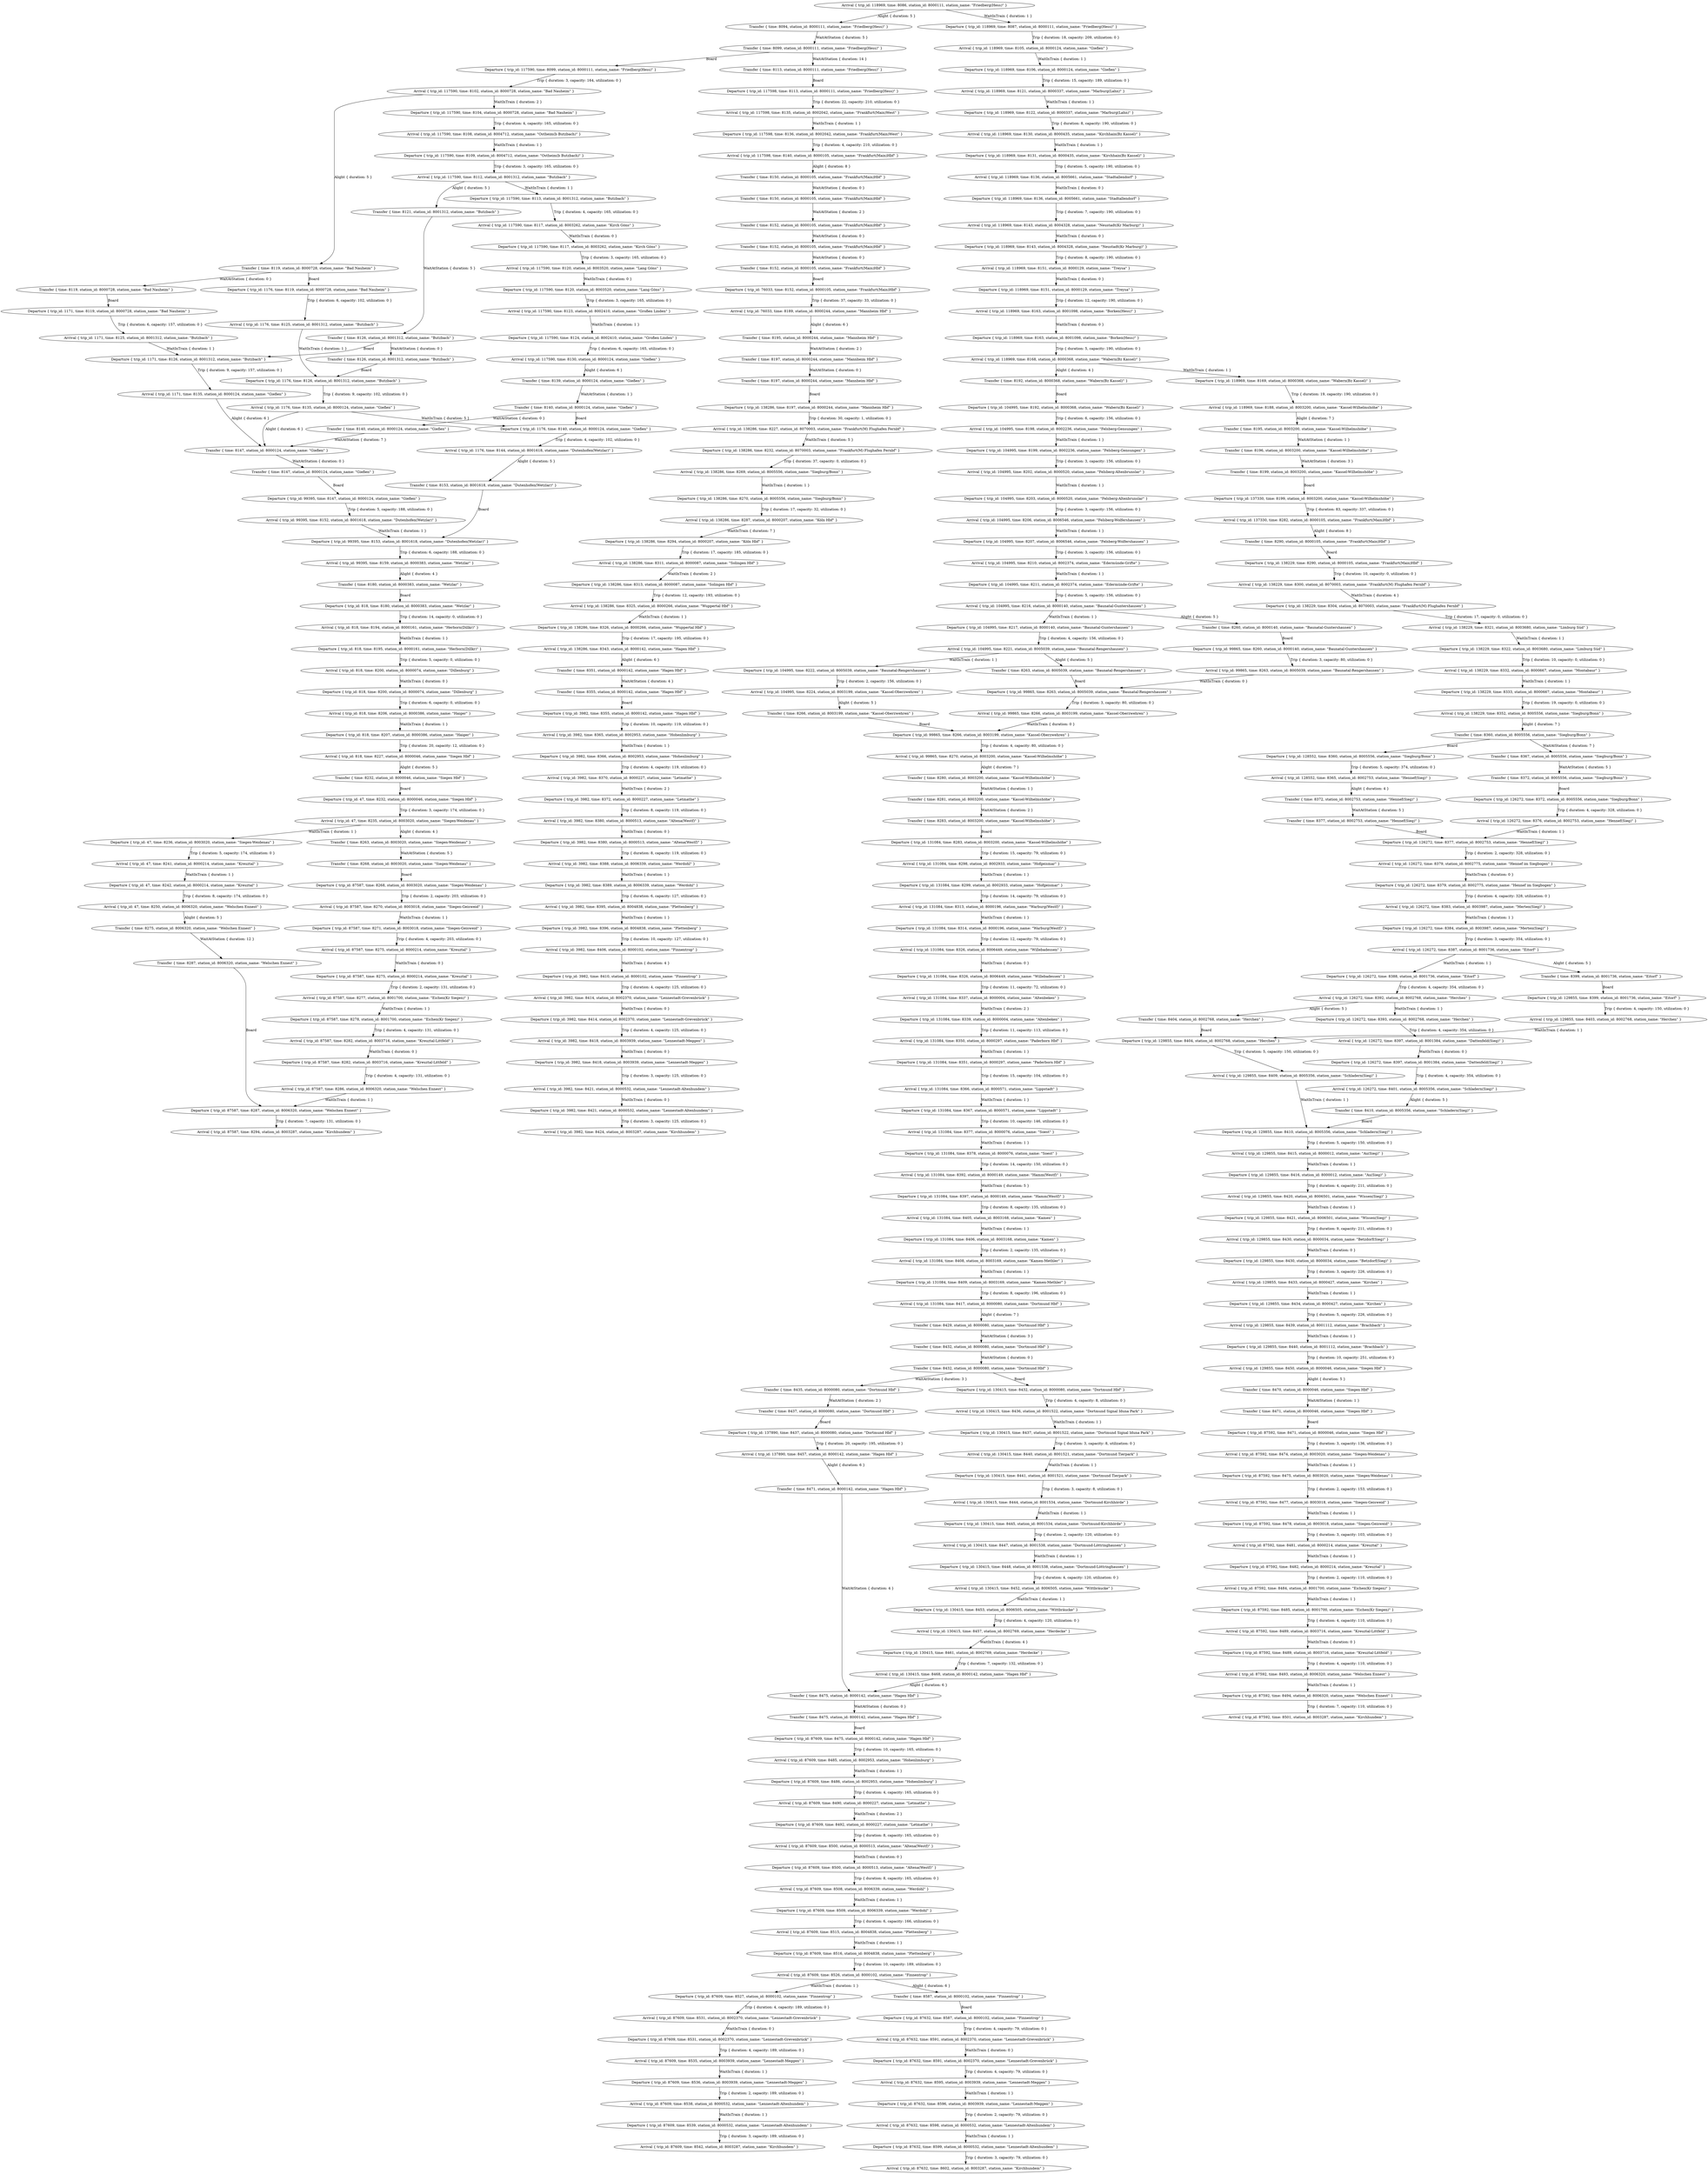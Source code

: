 digraph {
    0 [ label = "Departure { trip_id: 47, time: 8232, station_id: 8000046, station_name: \"Siegen Hbf\" }" ]
    1 [ label = "Transfer { time: 8232, station_id: 8000046, station_name: \"Siegen Hbf\" }" ]
    2 [ label = "Arrival { trip_id: 47, time: 8235, station_id: 8003020, station_name: \"Siegen-Weidenau\" }" ]
    3 [ label = "Departure { trip_id: 47, time: 8236, station_id: 8003020, station_name: \"Siegen-Weidenau\" }" ]
    4 [ label = "Arrival { trip_id: 47, time: 8241, station_id: 8000214, station_name: \"Kreuztal\" }" ]
    5 [ label = "Departure { trip_id: 47, time: 8242, station_id: 8000214, station_name: \"Kreuztal\" }" ]
    6 [ label = "Arrival { trip_id: 47, time: 8250, station_id: 8006320, station_name: \"Welschen Ennest\" }" ]
    7 [ label = "Departure { trip_id: 818, time: 8180, station_id: 8000383, station_name: \"Wetzlar\" }" ]
    8 [ label = "Transfer { time: 8180, station_id: 8000383, station_name: \"Wetzlar\" }" ]
    9 [ label = "Arrival { trip_id: 818, time: 8194, station_id: 8000161, station_name: \"Herborn(Dillkr)\" }" ]
    10 [ label = "Departure { trip_id: 818, time: 8195, station_id: 8000161, station_name: \"Herborn(Dillkr)\" }" ]
    11 [ label = "Arrival { trip_id: 818, time: 8200, station_id: 8000074, station_name: \"Dillenburg\" }" ]
    12 [ label = "Departure { trip_id: 818, time: 8200, station_id: 8000074, station_name: \"Dillenburg\" }" ]
    13 [ label = "Arrival { trip_id: 818, time: 8206, station_id: 8000386, station_name: \"Haiger\" }" ]
    14 [ label = "Departure { trip_id: 818, time: 8207, station_id: 8000386, station_name: \"Haiger\" }" ]
    15 [ label = "Arrival { trip_id: 818, time: 8227, station_id: 8000046, station_name: \"Siegen Hbf\" }" ]
    16 [ label = "Departure { trip_id: 1171, time: 8119, station_id: 8000728, station_name: \"Bad Nauheim\" }" ]
    17 [ label = "Transfer { time: 8119, station_id: 8000728, station_name: \"Bad Nauheim\" }" ]
    18 [ label = "Arrival { trip_id: 1171, time: 8125, station_id: 8001312, station_name: \"Butzbach\" }" ]
    19 [ label = "Departure { trip_id: 1171, time: 8126, station_id: 8001312, station_name: \"Butzbach\" }" ]
    20 [ label = "Transfer { time: 8126, station_id: 8001312, station_name: \"Butzbach\" }" ]
    21 [ label = "Arrival { trip_id: 1171, time: 8135, station_id: 8000124, station_name: \"Gießen\" }" ]
    22 [ label = "Transfer { time: 8139, station_id: 8000124, station_name: \"Gießen\" }" ]
    23 [ label = "Departure { trip_id: 1176, time: 8119, station_id: 8000728, station_name: \"Bad Nauheim\" }" ]
    24 [ label = "Transfer { time: 8119, station_id: 8000728, station_name: \"Bad Nauheim\" }" ]
    25 [ label = "Arrival { trip_id: 1176, time: 8125, station_id: 8001312, station_name: \"Butzbach\" }" ]
    26 [ label = "Departure { trip_id: 1176, time: 8126, station_id: 8001312, station_name: \"Butzbach\" }" ]
    27 [ label = "Transfer { time: 8126, station_id: 8001312, station_name: \"Butzbach\" }" ]
    28 [ label = "Arrival { trip_id: 1176, time: 8135, station_id: 8000124, station_name: \"Gießen\" }" ]
    29 [ label = "Departure { trip_id: 1176, time: 8140, station_id: 8000124, station_name: \"Gießen\" }" ]
    30 [ label = "Transfer { time: 8140, station_id: 8000124, station_name: \"Gießen\" }" ]
    31 [ label = "Arrival { trip_id: 1176, time: 8144, station_id: 8001618, station_name: \"Dutenhofen(Wetzlar)\" }" ]
    32 [ label = "Departure { trip_id: 3982, time: 8355, station_id: 8000142, station_name: \"Hagen Hbf\" }" ]
    33 [ label = "Transfer { time: 8355, station_id: 8000142, station_name: \"Hagen Hbf\" }" ]
    34 [ label = "Arrival { trip_id: 3982, time: 8365, station_id: 8002953, station_name: \"Hohenlimburg\" }" ]
    35 [ label = "Departure { trip_id: 3982, time: 8366, station_id: 8002953, station_name: \"Hohenlimburg\" }" ]
    36 [ label = "Arrival { trip_id: 3982, time: 8370, station_id: 8000227, station_name: \"Letmathe\" }" ]
    37 [ label = "Departure { trip_id: 3982, time: 8372, station_id: 8000227, station_name: \"Letmathe\" }" ]
    38 [ label = "Arrival { trip_id: 3982, time: 8380, station_id: 8000513, station_name: \"Altena(Westf)\" }" ]
    39 [ label = "Departure { trip_id: 3982, time: 8380, station_id: 8000513, station_name: \"Altena(Westf)\" }" ]
    40 [ label = "Arrival { trip_id: 3982, time: 8388, station_id: 8006339, station_name: \"Werdohl\" }" ]
    41 [ label = "Departure { trip_id: 3982, time: 8389, station_id: 8006339, station_name: \"Werdohl\" }" ]
    42 [ label = "Arrival { trip_id: 3982, time: 8395, station_id: 8004838, station_name: \"Plettenberg\" }" ]
    43 [ label = "Departure { trip_id: 3982, time: 8396, station_id: 8004838, station_name: \"Plettenberg\" }" ]
    44 [ label = "Arrival { trip_id: 3982, time: 8406, station_id: 8000102, station_name: \"Finnentrop\" }" ]
    45 [ label = "Departure { trip_id: 3982, time: 8410, station_id: 8000102, station_name: \"Finnentrop\" }" ]
    46 [ label = "Arrival { trip_id: 3982, time: 8414, station_id: 8002370, station_name: \"Lennestadt-Grevenbrück\" }" ]
    47 [ label = "Departure { trip_id: 3982, time: 8414, station_id: 8002370, station_name: \"Lennestadt-Grevenbrück\" }" ]
    48 [ label = "Arrival { trip_id: 3982, time: 8418, station_id: 8003939, station_name: \"Lennestadt-Meggen\" }" ]
    49 [ label = "Departure { trip_id: 3982, time: 8418, station_id: 8003939, station_name: \"Lennestadt-Meggen\" }" ]
    50 [ label = "Arrival { trip_id: 3982, time: 8421, station_id: 8000532, station_name: \"Lennestadt-Altenhundem\" }" ]
    51 [ label = "Departure { trip_id: 3982, time: 8421, station_id: 8000532, station_name: \"Lennestadt-Altenhundem\" }" ]
    52 [ label = "Arrival { trip_id: 3982, time: 8424, station_id: 8003287, station_name: \"Kirchhundem\" }" ]
    53 [ label = "Transfer { time: 8263, station_id: 8003020, station_name: \"Siegen-Weidenau\" }" ]
    54 [ label = "Transfer { time: 8196, station_id: 8003200, station_name: \"Kassel-Wilhelmshöhe\" }" ]
    55 [ label = "Departure { trip_id: 76033, time: 8152, station_id: 8000105, station_name: \"Frankfurt(Main)Hbf\" }" ]
    56 [ label = "Transfer { time: 8152, station_id: 8000105, station_name: \"Frankfurt(Main)Hbf\" }" ]
    57 [ label = "Arrival { trip_id: 76033, time: 8189, station_id: 8000244, station_name: \"Mannheim Hbf\" }" ]
    58 [ label = "Transfer { time: 8429, station_id: 8000080, station_name: \"Dortmund Hbf\" }" ]
    59 [ label = "Transfer { time: 8435, station_id: 8000080, station_name: \"Dortmund Hbf\" }" ]
    60 [ label = "Departure { trip_id: 87587, time: 8268, station_id: 8003020, station_name: \"Siegen-Weidenau\" }" ]
    61 [ label = "Transfer { time: 8268, station_id: 8003020, station_name: \"Siegen-Weidenau\" }" ]
    62 [ label = "Arrival { trip_id: 87587, time: 8270, station_id: 8003018, station_name: \"Siegen-Geisweid\" }" ]
    63 [ label = "Departure { trip_id: 87587, time: 8271, station_id: 8003018, station_name: \"Siegen-Geisweid\" }" ]
    64 [ label = "Arrival { trip_id: 87587, time: 8275, station_id: 8000214, station_name: \"Kreuztal\" }" ]
    65 [ label = "Departure { trip_id: 87587, time: 8275, station_id: 8000214, station_name: \"Kreuztal\" }" ]
    66 [ label = "Arrival { trip_id: 87587, time: 8277, station_id: 8001700, station_name: \"Eichen(Kr Siegen)\" }" ]
    67 [ label = "Departure { trip_id: 87587, time: 8278, station_id: 8001700, station_name: \"Eichen(Kr Siegen)\" }" ]
    68 [ label = "Arrival { trip_id: 87587, time: 8282, station_id: 8003716, station_name: \"Kreuztal-Littfeld\" }" ]
    69 [ label = "Departure { trip_id: 87587, time: 8282, station_id: 8003716, station_name: \"Kreuztal-Littfeld\" }" ]
    70 [ label = "Arrival { trip_id: 87587, time: 8286, station_id: 8006320, station_name: \"Welschen Ennest\" }" ]
    71 [ label = "Departure { trip_id: 87587, time: 8287, station_id: 8006320, station_name: \"Welschen Ennest\" }" ]
    72 [ label = "Transfer { time: 8287, station_id: 8006320, station_name: \"Welschen Ennest\" }" ]
    73 [ label = "Arrival { trip_id: 87587, time: 8294, station_id: 8003287, station_name: \"Kirchhundem\" }" ]
    74 [ label = "Departure { trip_id: 87592, time: 8471, station_id: 8000046, station_name: \"Siegen Hbf\" }" ]
    75 [ label = "Transfer { time: 8471, station_id: 8000046, station_name: \"Siegen Hbf\" }" ]
    76 [ label = "Arrival { trip_id: 87592, time: 8474, station_id: 8003020, station_name: \"Siegen-Weidenau\" }" ]
    77 [ label = "Departure { trip_id: 87592, time: 8475, station_id: 8003020, station_name: \"Siegen-Weidenau\" }" ]
    78 [ label = "Arrival { trip_id: 87592, time: 8477, station_id: 8003018, station_name: \"Siegen-Geisweid\" }" ]
    79 [ label = "Departure { trip_id: 87592, time: 8478, station_id: 8003018, station_name: \"Siegen-Geisweid\" }" ]
    80 [ label = "Arrival { trip_id: 87592, time: 8481, station_id: 8000214, station_name: \"Kreuztal\" }" ]
    81 [ label = "Departure { trip_id: 87592, time: 8482, station_id: 8000214, station_name: \"Kreuztal\" }" ]
    82 [ label = "Arrival { trip_id: 87592, time: 8484, station_id: 8001700, station_name: \"Eichen(Kr Siegen)\" }" ]
    83 [ label = "Departure { trip_id: 87592, time: 8485, station_id: 8001700, station_name: \"Eichen(Kr Siegen)\" }" ]
    84 [ label = "Arrival { trip_id: 87592, time: 8489, station_id: 8003716, station_name: \"Kreuztal-Littfeld\" }" ]
    85 [ label = "Departure { trip_id: 87592, time: 8489, station_id: 8003716, station_name: \"Kreuztal-Littfeld\" }" ]
    86 [ label = "Arrival { trip_id: 87592, time: 8493, station_id: 8006320, station_name: \"Welschen Ennest\" }" ]
    87 [ label = "Departure { trip_id: 87592, time: 8494, station_id: 8006320, station_name: \"Welschen Ennest\" }" ]
    88 [ label = "Arrival { trip_id: 87592, time: 8501, station_id: 8003287, station_name: \"Kirchhundem\" }" ]
    89 [ label = "Departure { trip_id: 87609, time: 8475, station_id: 8000142, station_name: \"Hagen Hbf\" }" ]
    90 [ label = "Transfer { time: 8475, station_id: 8000142, station_name: \"Hagen Hbf\" }" ]
    91 [ label = "Arrival { trip_id: 87609, time: 8485, station_id: 8002953, station_name: \"Hohenlimburg\" }" ]
    92 [ label = "Departure { trip_id: 87609, time: 8486, station_id: 8002953, station_name: \"Hohenlimburg\" }" ]
    93 [ label = "Arrival { trip_id: 87609, time: 8490, station_id: 8000227, station_name: \"Letmathe\" }" ]
    94 [ label = "Departure { trip_id: 87609, time: 8492, station_id: 8000227, station_name: \"Letmathe\" }" ]
    95 [ label = "Arrival { trip_id: 87609, time: 8500, station_id: 8000513, station_name: \"Altena(Westf)\" }" ]
    96 [ label = "Departure { trip_id: 87609, time: 8500, station_id: 8000513, station_name: \"Altena(Westf)\" }" ]
    97 [ label = "Arrival { trip_id: 87609, time: 8508, station_id: 8006339, station_name: \"Werdohl\" }" ]
    98 [ label = "Departure { trip_id: 87609, time: 8509, station_id: 8006339, station_name: \"Werdohl\" }" ]
    99 [ label = "Arrival { trip_id: 87609, time: 8515, station_id: 8004838, station_name: \"Plettenberg\" }" ]
    100 [ label = "Departure { trip_id: 87609, time: 8516, station_id: 8004838, station_name: \"Plettenberg\" }" ]
    101 [ label = "Arrival { trip_id: 87609, time: 8526, station_id: 8000102, station_name: \"Finnentrop\" }" ]
    102 [ label = "Departure { trip_id: 87609, time: 8527, station_id: 8000102, station_name: \"Finnentrop\" }" ]
    103 [ label = "Arrival { trip_id: 87609, time: 8531, station_id: 8002370, station_name: \"Lennestadt-Grevenbrück\" }" ]
    104 [ label = "Departure { trip_id: 87609, time: 8531, station_id: 8002370, station_name: \"Lennestadt-Grevenbrück\" }" ]
    105 [ label = "Arrival { trip_id: 87609, time: 8535, station_id: 8003939, station_name: \"Lennestadt-Meggen\" }" ]
    106 [ label = "Departure { trip_id: 87609, time: 8536, station_id: 8003939, station_name: \"Lennestadt-Meggen\" }" ]
    107 [ label = "Arrival { trip_id: 87609, time: 8538, station_id: 8000532, station_name: \"Lennestadt-Altenhundem\" }" ]
    108 [ label = "Departure { trip_id: 87609, time: 8539, station_id: 8000532, station_name: \"Lennestadt-Altenhundem\" }" ]
    109 [ label = "Arrival { trip_id: 87609, time: 8542, station_id: 8003287, station_name: \"Kirchhundem\" }" ]
    110 [ label = "Transfer { time: 8275, station_id: 8006320, station_name: \"Welschen Ennest\" }" ]
    111 [ label = "Departure { trip_id: 87632, time: 8587, station_id: 8000102, station_name: \"Finnentrop\" }" ]
    112 [ label = "Transfer { time: 8587, station_id: 8000102, station_name: \"Finnentrop\" }" ]
    113 [ label = "Arrival { trip_id: 87632, time: 8591, station_id: 8002370, station_name: \"Lennestadt-Grevenbrück\" }" ]
    114 [ label = "Departure { trip_id: 87632, time: 8591, station_id: 8002370, station_name: \"Lennestadt-Grevenbrück\" }" ]
    115 [ label = "Arrival { trip_id: 87632, time: 8595, station_id: 8003939, station_name: \"Lennestadt-Meggen\" }" ]
    116 [ label = "Departure { trip_id: 87632, time: 8596, station_id: 8003939, station_name: \"Lennestadt-Meggen\" }" ]
    117 [ label = "Arrival { trip_id: 87632, time: 8598, station_id: 8000532, station_name: \"Lennestadt-Altenhundem\" }" ]
    118 [ label = "Departure { trip_id: 87632, time: 8599, station_id: 8000532, station_name: \"Lennestadt-Altenhundem\" }" ]
    119 [ label = "Arrival { trip_id: 87632, time: 8602, station_id: 8003287, station_name: \"Kirchhundem\" }" ]
    120 [ label = "Transfer { time: 8475, station_id: 8000142, station_name: \"Hagen Hbf\" }" ]
    121 [ label = "Departure { trip_id: 99395, time: 8147, station_id: 8000124, station_name: \"Gießen\" }" ]
    122 [ label = "Transfer { time: 8147, station_id: 8000124, station_name: \"Gießen\" }" ]
    123 [ label = "Arrival { trip_id: 99395, time: 8152, station_id: 8001618, station_name: \"Dutenhofen(Wetzlar)\" }" ]
    124 [ label = "Departure { trip_id: 99395, time: 8153, station_id: 8001618, station_name: \"Dutenhofen(Wetzlar)\" }" ]
    125 [ label = "Transfer { time: 8153, station_id: 8001618, station_name: \"Dutenhofen(Wetzlar)\" }" ]
    126 [ label = "Arrival { trip_id: 99395, time: 8159, station_id: 8000383, station_name: \"Wetzlar\" }" ]
    127 [ label = "Transfer { time: 8147, station_id: 8000124, station_name: \"Gießen\" }" ]
    128 [ label = "Transfer { time: 8152, station_id: 8000105, station_name: \"Frankfurt(Main)Hbf\" }" ]
    129 [ label = "Transfer { time: 8094, station_id: 8000111, station_name: \"Friedberg(Hess)\" }" ]
    130 [ label = "Departure { trip_id: 99865, time: 8260, station_id: 8000140, station_name: \"Baunatal-Guntershausen\" }" ]
    131 [ label = "Transfer { time: 8260, station_id: 8000140, station_name: \"Baunatal-Guntershausen\" }" ]
    132 [ label = "Arrival { trip_id: 99865, time: 8263, station_id: 8005039, station_name: \"Baunatal-Rengershausen\" }" ]
    133 [ label = "Departure { trip_id: 99865, time: 8263, station_id: 8005039, station_name: \"Baunatal-Rengershausen\" }" ]
    134 [ label = "Transfer { time: 8263, station_id: 8005039, station_name: \"Baunatal-Rengershausen\" }" ]
    135 [ label = "Arrival { trip_id: 99865, time: 8266, station_id: 8003199, station_name: \"Kassel-Oberzwehren\" }" ]
    136 [ label = "Departure { trip_id: 99865, time: 8266, station_id: 8003199, station_name: \"Kassel-Oberzwehren\" }" ]
    137 [ label = "Transfer { time: 8266, station_id: 8003199, station_name: \"Kassel-Oberzwehren\" }" ]
    138 [ label = "Arrival { trip_id: 99865, time: 8270, station_id: 8003200, station_name: \"Kassel-Wilhelmshöhe\" }" ]
    139 [ label = "Transfer { time: 8195, station_id: 8003200, station_name: \"Kassel-Wilhelmshöhe\" }" ]
    140 [ label = "Transfer { time: 8150, station_id: 8000105, station_name: \"Frankfurt(Main)Hbf\" }" ]
    141 [ label = "Departure { trip_id: 104995, time: 8192, station_id: 8000368, station_name: \"Wabern(Bz Kassel)\" }" ]
    142 [ label = "Transfer { time: 8192, station_id: 8000368, station_name: \"Wabern(Bz Kassel)\" }" ]
    143 [ label = "Arrival { trip_id: 104995, time: 8198, station_id: 8002236, station_name: \"Felsberg-Gensungen\" }" ]
    144 [ label = "Departure { trip_id: 104995, time: 8199, station_id: 8002236, station_name: \"Felsberg-Gensungen\" }" ]
    145 [ label = "Arrival { trip_id: 104995, time: 8202, station_id: 8000520, station_name: \"Felsberg-Altenbrunslar\" }" ]
    146 [ label = "Departure { trip_id: 104995, time: 8203, station_id: 8000520, station_name: \"Felsberg-Altenbrunslar\" }" ]
    147 [ label = "Arrival { trip_id: 104995, time: 8206, station_id: 8006546, station_name: \"Felsberg-Wolfershausen\" }" ]
    148 [ label = "Departure { trip_id: 104995, time: 8207, station_id: 8006546, station_name: \"Felsberg-Wolfershausen\" }" ]
    149 [ label = "Arrival { trip_id: 104995, time: 8210, station_id: 8002374, station_name: \"Edermünde-Grifte\" }" ]
    150 [ label = "Departure { trip_id: 104995, time: 8211, station_id: 8002374, station_name: \"Edermünde-Grifte\" }" ]
    151 [ label = "Arrival { trip_id: 104995, time: 8216, station_id: 8000140, station_name: \"Baunatal-Guntershausen\" }" ]
    152 [ label = "Departure { trip_id: 104995, time: 8217, station_id: 8000140, station_name: \"Baunatal-Guntershausen\" }" ]
    153 [ label = "Arrival { trip_id: 104995, time: 8221, station_id: 8005039, station_name: \"Baunatal-Rengershausen\" }" ]
    154 [ label = "Departure { trip_id: 104995, time: 8222, station_id: 8005039, station_name: \"Baunatal-Rengershausen\" }" ]
    155 [ label = "Arrival { trip_id: 104995, time: 8224, station_id: 8003199, station_name: \"Kassel-Oberzwehren\" }" ]
    156 [ label = "Transfer { time: 8195, station_id: 8000244, station_name: \"Mannheim Hbf\" }" ]
    157 [ label = "Transfer { time: 8150, station_id: 8000105, station_name: \"Frankfurt(Main)Hbf\" }" ]
    158 [ label = "Departure { trip_id: 117590, time: 8099, station_id: 8000111, station_name: \"Friedberg(Hess)\" }" ]
    159 [ label = "Transfer { time: 8099, station_id: 8000111, station_name: \"Friedberg(Hess)\" }" ]
    160 [ label = "Arrival { trip_id: 117590, time: 8102, station_id: 8000728, station_name: \"Bad Nauheim\" }" ]
    161 [ label = "Departure { trip_id: 117590, time: 8104, station_id: 8000728, station_name: \"Bad Nauheim\" }" ]
    162 [ label = "Arrival { trip_id: 117590, time: 8108, station_id: 8004712, station_name: \"Ostheim(b Butzbach)\" }" ]
    163 [ label = "Departure { trip_id: 117590, time: 8109, station_id: 8004712, station_name: \"Ostheim(b Butzbach)\" }" ]
    164 [ label = "Arrival { trip_id: 117590, time: 8112, station_id: 8001312, station_name: \"Butzbach\" }" ]
    165 [ label = "Departure { trip_id: 117590, time: 8113, station_id: 8001312, station_name: \"Butzbach\" }" ]
    166 [ label = "Arrival { trip_id: 117590, time: 8117, station_id: 8003262, station_name: \"Kirch Göns\" }" ]
    167 [ label = "Departure { trip_id: 117590, time: 8117, station_id: 8003262, station_name: \"Kirch Göns\" }" ]
    168 [ label = "Arrival { trip_id: 117590, time: 8120, station_id: 8003520, station_name: \"Lang Göns\" }" ]
    169 [ label = "Departure { trip_id: 117590, time: 8120, station_id: 8003520, station_name: \"Lang Göns\" }" ]
    170 [ label = "Arrival { trip_id: 117590, time: 8123, station_id: 8002410, station_name: \"Großen Linden\" }" ]
    171 [ label = "Departure { trip_id: 117590, time: 8124, station_id: 8002410, station_name: \"Großen Linden\" }" ]
    172 [ label = "Arrival { trip_id: 117590, time: 8130, station_id: 8000124, station_name: \"Gießen\" }" ]
    173 [ label = "Departure { trip_id: 117598, time: 8113, station_id: 8000111, station_name: \"Friedberg(Hess)\" }" ]
    174 [ label = "Transfer { time: 8113, station_id: 8000111, station_name: \"Friedberg(Hess)\" }" ]
    175 [ label = "Arrival { trip_id: 117598, time: 8135, station_id: 8002042, station_name: \"Frankfurt(Main)West\" }" ]
    176 [ label = "Departure { trip_id: 117598, time: 8136, station_id: 8002042, station_name: \"Frankfurt(Main)West\" }" ]
    177 [ label = "Arrival { trip_id: 117598, time: 8140, station_id: 8000105, station_name: \"Frankfurt(Main)Hbf\" }" ]
    178 [ label = "Arrival { trip_id: 118969, time: 8086, station_id: 8000111, station_name: \"Friedberg(Hess)\" }" ]
    179 [ label = "Departure { trip_id: 118969, time: 8087, station_id: 8000111, station_name: \"Friedberg(Hess)\" }" ]
    180 [ label = "Arrival { trip_id: 118969, time: 8105, station_id: 8000124, station_name: \"Gießen\" }" ]
    181 [ label = "Departure { trip_id: 118969, time: 8106, station_id: 8000124, station_name: \"Gießen\" }" ]
    182 [ label = "Arrival { trip_id: 118969, time: 8121, station_id: 8000337, station_name: \"Marburg(Lahn)\" }" ]
    183 [ label = "Departure { trip_id: 118969, time: 8122, station_id: 8000337, station_name: \"Marburg(Lahn)\" }" ]
    184 [ label = "Arrival { trip_id: 118969, time: 8130, station_id: 8000435, station_name: \"Kirchhain(Bz Kassel)\" }" ]
    185 [ label = "Departure { trip_id: 118969, time: 8131, station_id: 8000435, station_name: \"Kirchhain(Bz Kassel)\" }" ]
    186 [ label = "Arrival { trip_id: 118969, time: 8136, station_id: 8005661, station_name: \"Stadtallendorf\" }" ]
    187 [ label = "Departure { trip_id: 118969, time: 8136, station_id: 8005661, station_name: \"Stadtallendorf\" }" ]
    188 [ label = "Arrival { trip_id: 118969, time: 8143, station_id: 8004328, station_name: \"Neustadt(Kr Marburg)\" }" ]
    189 [ label = "Departure { trip_id: 118969, time: 8143, station_id: 8004328, station_name: \"Neustadt(Kr Marburg)\" }" ]
    190 [ label = "Arrival { trip_id: 118969, time: 8151, station_id: 8000129, station_name: \"Treysa\" }" ]
    191 [ label = "Departure { trip_id: 118969, time: 8151, station_id: 8000129, station_name: \"Treysa\" }" ]
    192 [ label = "Arrival { trip_id: 118969, time: 8163, station_id: 8001098, station_name: \"Borken(Hess)\" }" ]
    193 [ label = "Departure { trip_id: 118969, time: 8163, station_id: 8001098, station_name: \"Borken(Hess)\" }" ]
    194 [ label = "Arrival { trip_id: 118969, time: 8168, station_id: 8000368, station_name: \"Wabern(Bz Kassel)\" }" ]
    195 [ label = "Departure { trip_id: 118969, time: 8169, station_id: 8000368, station_name: \"Wabern(Bz Kassel)\" }" ]
    196 [ label = "Arrival { trip_id: 118969, time: 8188, station_id: 8003200, station_name: \"Kassel-Wilhelmshöhe\" }" ]
    197 [ label = "Transfer { time: 8121, station_id: 8001312, station_name: \"Butzbach\" }" ]
    198 [ label = "Transfer { time: 8367, station_id: 8005556, station_name: \"Siegburg/Bonn\" }" ]
    199 [ label = "Transfer { time: 8372, station_id: 8002753, station_name: \"Hennef(Sieg)\" }" ]
    200 [ label = "Departure { trip_id: 126272, time: 8372, station_id: 8005556, station_name: \"Siegburg/Bonn\" }" ]
    201 [ label = "Transfer { time: 8372, station_id: 8005556, station_name: \"Siegburg/Bonn\" }" ]
    202 [ label = "Arrival { trip_id: 126272, time: 8376, station_id: 8002753, station_name: \"Hennef(Sieg)\" }" ]
    203 [ label = "Departure { trip_id: 126272, time: 8377, station_id: 8002753, station_name: \"Hennef(Sieg)\" }" ]
    204 [ label = "Transfer { time: 8377, station_id: 8002753, station_name: \"Hennef(Sieg)\" }" ]
    205 [ label = "Arrival { trip_id: 126272, time: 8379, station_id: 8002775, station_name: \"Hennef im Siegbogen\" }" ]
    206 [ label = "Departure { trip_id: 126272, time: 8379, station_id: 8002775, station_name: \"Hennef im Siegbogen\" }" ]
    207 [ label = "Arrival { trip_id: 126272, time: 8383, station_id: 8003987, station_name: \"Merten(Sieg)\" }" ]
    208 [ label = "Departure { trip_id: 126272, time: 8384, station_id: 8003987, station_name: \"Merten(Sieg)\" }" ]
    209 [ label = "Arrival { trip_id: 126272, time: 8387, station_id: 8001736, station_name: \"Eitorf\" }" ]
    210 [ label = "Departure { trip_id: 126272, time: 8388, station_id: 8001736, station_name: \"Eitorf\" }" ]
    211 [ label = "Arrival { trip_id: 126272, time: 8392, station_id: 8002768, station_name: \"Herchen\" }" ]
    212 [ label = "Departure { trip_id: 126272, time: 8393, station_id: 8002768, station_name: \"Herchen\" }" ]
    213 [ label = "Arrival { trip_id: 126272, time: 8397, station_id: 8001384, station_name: \"Dattenfeld(Sieg)\" }" ]
    214 [ label = "Departure { trip_id: 126272, time: 8397, station_id: 8001384, station_name: \"Dattenfeld(Sieg)\" }" ]
    215 [ label = "Arrival { trip_id: 126272, time: 8401, station_id: 8005356, station_name: \"Schladern(Sieg)\" }" ]
    216 [ label = "Departure { trip_id: 128552, time: 8360, station_id: 8005556, station_name: \"Siegburg/Bonn\" }" ]
    217 [ label = "Transfer { time: 8360, station_id: 8005556, station_name: \"Siegburg/Bonn\" }" ]
    218 [ label = "Arrival { trip_id: 128552, time: 8365, station_id: 8002753, station_name: \"Hennef(Sieg)\" }" ]
    219 [ label = "Transfer { time: 8432, station_id: 8000080, station_name: \"Dortmund Hbf\" }" ]
    220 [ label = "Transfer { time: 8470, station_id: 8000046, station_name: \"Siegen Hbf\" }" ]
    221 [ label = "Departure { trip_id: 129855, time: 8399, station_id: 8001736, station_name: \"Eitorf\" }" ]
    222 [ label = "Transfer { time: 8399, station_id: 8001736, station_name: \"Eitorf\" }" ]
    223 [ label = "Arrival { trip_id: 129855, time: 8403, station_id: 8002768, station_name: \"Herchen\" }" ]
    224 [ label = "Departure { trip_id: 129855, time: 8404, station_id: 8002768, station_name: \"Herchen\" }" ]
    225 [ label = "Transfer { time: 8404, station_id: 8002768, station_name: \"Herchen\" }" ]
    226 [ label = "Arrival { trip_id: 129855, time: 8409, station_id: 8005356, station_name: \"Schladern(Sieg)\" }" ]
    227 [ label = "Departure { trip_id: 129855, time: 8410, station_id: 8005356, station_name: \"Schladern(Sieg)\" }" ]
    228 [ label = "Transfer { time: 8410, station_id: 8005356, station_name: \"Schladern(Sieg)\" }" ]
    229 [ label = "Arrival { trip_id: 129855, time: 8415, station_id: 8000012, station_name: \"Au(Sieg)\" }" ]
    230 [ label = "Departure { trip_id: 129855, time: 8416, station_id: 8000012, station_name: \"Au(Sieg)\" }" ]
    231 [ label = "Arrival { trip_id: 129855, time: 8420, station_id: 8006501, station_name: \"Wissen(Sieg)\" }" ]
    232 [ label = "Departure { trip_id: 129855, time: 8421, station_id: 8006501, station_name: \"Wissen(Sieg)\" }" ]
    233 [ label = "Arrival { trip_id: 129855, time: 8430, station_id: 8000034, station_name: \"Betzdorf(Sieg)\" }" ]
    234 [ label = "Departure { trip_id: 129855, time: 8430, station_id: 8000034, station_name: \"Betzdorf(Sieg)\" }" ]
    235 [ label = "Arrival { trip_id: 129855, time: 8433, station_id: 8000427, station_name: \"Kirchen\" }" ]
    236 [ label = "Departure { trip_id: 129855, time: 8434, station_id: 8000427, station_name: \"Kirchen\" }" ]
    237 [ label = "Arrival { trip_id: 129855, time: 8439, station_id: 8001112, station_name: \"Brachbach\" }" ]
    238 [ label = "Departure { trip_id: 129855, time: 8440, station_id: 8001112, station_name: \"Brachbach\" }" ]
    239 [ label = "Arrival { trip_id: 129855, time: 8450, station_id: 8000046, station_name: \"Siegen Hbf\" }" ]
    240 [ label = "Departure { trip_id: 130415, time: 8432, station_id: 8000080, station_name: \"Dortmund Hbf\" }" ]
    241 [ label = "Transfer { time: 8432, station_id: 8000080, station_name: \"Dortmund Hbf\" }" ]
    242 [ label = "Arrival { trip_id: 130415, time: 8436, station_id: 8001522, station_name: \"Dortmund Signal Iduna Park\" }" ]
    243 [ label = "Departure { trip_id: 130415, time: 8437, station_id: 8001522, station_name: \"Dortmund Signal Iduna Park\" }" ]
    244 [ label = "Arrival { trip_id: 130415, time: 8440, station_id: 8001521, station_name: \"Dortmund Tierpark\" }" ]
    245 [ label = "Departure { trip_id: 130415, time: 8441, station_id: 8001521, station_name: \"Dortmund Tierpark\" }" ]
    246 [ label = "Arrival { trip_id: 130415, time: 8444, station_id: 8001534, station_name: \"Dortmund-Kirchhörde\" }" ]
    247 [ label = "Departure { trip_id: 130415, time: 8445, station_id: 8001534, station_name: \"Dortmund-Kirchhörde\" }" ]
    248 [ label = "Arrival { trip_id: 130415, time: 8447, station_id: 8001538, station_name: \"Dortmund-Löttringhausen\" }" ]
    249 [ label = "Departure { trip_id: 130415, time: 8448, station_id: 8001538, station_name: \"Dortmund-Löttringhausen\" }" ]
    250 [ label = "Arrival { trip_id: 130415, time: 8452, station_id: 8006505, station_name: \"Wittbräucke\" }" ]
    251 [ label = "Departure { trip_id: 130415, time: 8453, station_id: 8006505, station_name: \"Wittbräucke\" }" ]
    252 [ label = "Arrival { trip_id: 130415, time: 8457, station_id: 8002769, station_name: \"Herdecke\" }" ]
    253 [ label = "Departure { trip_id: 130415, time: 8461, station_id: 8002769, station_name: \"Herdecke\" }" ]
    254 [ label = "Arrival { trip_id: 130415, time: 8468, station_id: 8000142, station_name: \"Hagen Hbf\" }" ]
    255 [ label = "Transfer { time: 8471, station_id: 8000142, station_name: \"Hagen Hbf\" }" ]
    256 [ label = "Transfer { time: 8351, station_id: 8000142, station_name: \"Hagen Hbf\" }" ]
    257 [ label = "Departure { trip_id: 131084, time: 8283, station_id: 8003200, station_name: \"Kassel-Wilhelmshöhe\" }" ]
    258 [ label = "Transfer { time: 8283, station_id: 8003200, station_name: \"Kassel-Wilhelmshöhe\" }" ]
    259 [ label = "Arrival { trip_id: 131084, time: 8298, station_id: 8002933, station_name: \"Hofgeismar\" }" ]
    260 [ label = "Departure { trip_id: 131084, time: 8299, station_id: 8002933, station_name: \"Hofgeismar\" }" ]
    261 [ label = "Arrival { trip_id: 131084, time: 8313, station_id: 8000196, station_name: \"Warburg(Westf)\" }" ]
    262 [ label = "Departure { trip_id: 131084, time: 8314, station_id: 8000196, station_name: \"Warburg(Westf)\" }" ]
    263 [ label = "Arrival { trip_id: 131084, time: 8326, station_id: 8006449, station_name: \"Willebadessen\" }" ]
    264 [ label = "Departure { trip_id: 131084, time: 8326, station_id: 8006449, station_name: \"Willebadessen\" }" ]
    265 [ label = "Arrival { trip_id: 131084, time: 8337, station_id: 8000004, station_name: \"Altenbeken\" }" ]
    266 [ label = "Departure { trip_id: 131084, time: 8339, station_id: 8000004, station_name: \"Altenbeken\" }" ]
    267 [ label = "Arrival { trip_id: 131084, time: 8350, station_id: 8000297, station_name: \"Paderborn Hbf\" }" ]
    268 [ label = "Departure { trip_id: 131084, time: 8351, station_id: 8000297, station_name: \"Paderborn Hbf\" }" ]
    269 [ label = "Arrival { trip_id: 131084, time: 8366, station_id: 8000571, station_name: \"Lippstadt\" }" ]
    270 [ label = "Departure { trip_id: 131084, time: 8367, station_id: 8000571, station_name: \"Lippstadt\" }" ]
    271 [ label = "Arrival { trip_id: 131084, time: 8377, station_id: 8000076, station_name: \"Soest\" }" ]
    272 [ label = "Departure { trip_id: 131084, time: 8378, station_id: 8000076, station_name: \"Soest\" }" ]
    273 [ label = "Arrival { trip_id: 131084, time: 8392, station_id: 8000149, station_name: \"Hamm(Westf)\" }" ]
    274 [ label = "Departure { trip_id: 131084, time: 8397, station_id: 8000149, station_name: \"Hamm(Westf)\" }" ]
    275 [ label = "Arrival { trip_id: 131084, time: 8405, station_id: 8003168, station_name: \"Kamen\" }" ]
    276 [ label = "Departure { trip_id: 131084, time: 8406, station_id: 8003168, station_name: \"Kamen\" }" ]
    277 [ label = "Arrival { trip_id: 131084, time: 8408, station_id: 8003169, station_name: \"Kamen-Methler\" }" ]
    278 [ label = "Departure { trip_id: 131084, time: 8409, station_id: 8003169, station_name: \"Kamen-Methler\" }" ]
    279 [ label = "Arrival { trip_id: 131084, time: 8417, station_id: 8000080, station_name: \"Dortmund Hbf\" }" ]
    280 [ label = "Departure { trip_id: 137330, time: 8199, station_id: 8003200, station_name: \"Kassel-Wilhelmshöhe\" }" ]
    281 [ label = "Transfer { time: 8199, station_id: 8003200, station_name: \"Kassel-Wilhelmshöhe\" }" ]
    282 [ label = "Arrival { trip_id: 137330, time: 8282, station_id: 8000105, station_name: \"Frankfurt(Main)Hbf\" }" ]
    283 [ label = "Transfer { time: 8140, station_id: 8000124, station_name: \"Gießen\" }" ]
    284 [ label = "Transfer { time: 8152, station_id: 8000105, station_name: \"Frankfurt(Main)Hbf\" }" ]
    285 [ label = "Transfer { time: 8280, station_id: 8003200, station_name: \"Kassel-Wilhelmshöhe\" }" ]
    286 [ label = "Transfer { time: 8281, station_id: 8003200, station_name: \"Kassel-Wilhelmshöhe\" }" ]
    287 [ label = "Departure { trip_id: 137890, time: 8437, station_id: 8000080, station_name: \"Dortmund Hbf\" }" ]
    288 [ label = "Transfer { time: 8437, station_id: 8000080, station_name: \"Dortmund Hbf\" }" ]
    289 [ label = "Arrival { trip_id: 137890, time: 8457, station_id: 8000142, station_name: \"Hagen Hbf\" }" ]
    290 [ label = "Departure { trip_id: 138229, time: 8290, station_id: 8000105, station_name: \"Frankfurt(Main)Hbf\" }" ]
    291 [ label = "Transfer { time: 8290, station_id: 8000105, station_name: \"Frankfurt(Main)Hbf\" }" ]
    292 [ label = "Arrival { trip_id: 138229, time: 8300, station_id: 8070003, station_name: \"Frankfurt(M) Flughafen Fernbf\" }" ]
    293 [ label = "Departure { trip_id: 138229, time: 8304, station_id: 8070003, station_name: \"Frankfurt(M) Flughafen Fernbf\" }" ]
    294 [ label = "Arrival { trip_id: 138229, time: 8321, station_id: 8003680, station_name: \"Limburg Süd\" }" ]
    295 [ label = "Departure { trip_id: 138229, time: 8322, station_id: 8003680, station_name: \"Limburg Süd\" }" ]
    296 [ label = "Arrival { trip_id: 138229, time: 8332, station_id: 8000667, station_name: \"Montabaur\" }" ]
    297 [ label = "Departure { trip_id: 138229, time: 8333, station_id: 8000667, station_name: \"Montabaur\" }" ]
    298 [ label = "Arrival { trip_id: 138229, time: 8352, station_id: 8005556, station_name: \"Siegburg/Bonn\" }" ]
    299 [ label = "Departure { trip_id: 138286, time: 8197, station_id: 8000244, station_name: \"Mannheim Hbf\" }" ]
    300 [ label = "Transfer { time: 8197, station_id: 8000244, station_name: \"Mannheim Hbf\" }" ]
    301 [ label = "Arrival { trip_id: 138286, time: 8227, station_id: 8070003, station_name: \"Frankfurt(M) Flughafen Fernbf\" }" ]
    302 [ label = "Departure { trip_id: 138286, time: 8232, station_id: 8070003, station_name: \"Frankfurt(M) Flughafen Fernbf\" }" ]
    303 [ label = "Arrival { trip_id: 138286, time: 8269, station_id: 8005556, station_name: \"Siegburg/Bonn\" }" ]
    304 [ label = "Departure { trip_id: 138286, time: 8270, station_id: 8005556, station_name: \"Siegburg/Bonn\" }" ]
    305 [ label = "Arrival { trip_id: 138286, time: 8287, station_id: 8000207, station_name: \"Köln Hbf\" }" ]
    306 [ label = "Departure { trip_id: 138286, time: 8294, station_id: 8000207, station_name: \"Köln Hbf\" }" ]
    307 [ label = "Arrival { trip_id: 138286, time: 8311, station_id: 8000087, station_name: \"Solingen Hbf\" }" ]
    308 [ label = "Departure { trip_id: 138286, time: 8313, station_id: 8000087, station_name: \"Solingen Hbf\" }" ]
    309 [ label = "Arrival { trip_id: 138286, time: 8325, station_id: 8000266, station_name: \"Wuppertal Hbf\" }" ]
    310 [ label = "Departure { trip_id: 138286, time: 8326, station_id: 8000266, station_name: \"Wuppertal Hbf\" }" ]
    311 [ label = "Arrival { trip_id: 138286, time: 8343, station_id: 8000142, station_name: \"Hagen Hbf\" }" ]
    312 [ label = "Transfer { time: 8197, station_id: 8000244, station_name: \"Mannheim Hbf\" }" ]
    1 -> 0 [ label = "Board" ]
    0 -> 2 [ label = "Trip { duration: 3, capacity: 174, utilization: 0 }" ]
    3 -> 4 [ label = "Trip { duration: 5, capacity: 174, utilization: 0 }" ]
    5 -> 6 [ label = "Trip { duration: 8, capacity: 174, utilization: 0 }" ]
    8 -> 7 [ label = "Board" ]
    7 -> 9 [ label = "Trip { duration: 14, capacity: 0, utilization: 0 }" ]
    10 -> 11 [ label = "Trip { duration: 5, capacity: 0, utilization: 0 }" ]
    12 -> 13 [ label = "Trip { duration: 6, capacity: 0, utilization: 0 }" ]
    14 -> 15 [ label = "Trip { duration: 20, capacity: 12, utilization: 0 }" ]
    17 -> 16 [ label = "Board" ]
    16 -> 18 [ label = "Trip { duration: 6, capacity: 157, utilization: 0 }" ]
    20 -> 19 [ label = "Board" ]
    19 -> 21 [ label = "Trip { duration: 9, capacity: 157, utilization: 0 }" ]
    24 -> 23 [ label = "Board" ]
    23 -> 25 [ label = "Trip { duration: 6, capacity: 102, utilization: 0 }" ]
    27 -> 26 [ label = "Board" ]
    26 -> 28 [ label = "Trip { duration: 9, capacity: 102, utilization: 0 }" ]
    30 -> 29 [ label = "Board" ]
    29 -> 31 [ label = "Trip { duration: 4, capacity: 102, utilization: 0 }" ]
    33 -> 32 [ label = "Board" ]
    32 -> 34 [ label = "Trip { duration: 10, capacity: 119, utilization: 0 }" ]
    35 -> 36 [ label = "Trip { duration: 4, capacity: 119, utilization: 0 }" ]
    37 -> 38 [ label = "Trip { duration: 8, capacity: 119, utilization: 0 }" ]
    39 -> 40 [ label = "Trip { duration: 8, capacity: 119, utilization: 0 }" ]
    41 -> 42 [ label = "Trip { duration: 6, capacity: 127, utilization: 0 }" ]
    43 -> 44 [ label = "Trip { duration: 10, capacity: 127, utilization: 0 }" ]
    45 -> 46 [ label = "Trip { duration: 4, capacity: 125, utilization: 0 }" ]
    47 -> 48 [ label = "Trip { duration: 4, capacity: 125, utilization: 0 }" ]
    49 -> 50 [ label = "Trip { duration: 3, capacity: 125, utilization: 0 }" ]
    51 -> 52 [ label = "Trip { duration: 3, capacity: 125, utilization: 0 }" ]
    56 -> 55 [ label = "Board" ]
    55 -> 57 [ label = "Trip { duration: 37, capacity: 33, utilization: 0 }" ]
    61 -> 60 [ label = "Board" ]
    60 -> 62 [ label = "Trip { duration: 2, capacity: 203, utilization: 0 }" ]
    63 -> 64 [ label = "Trip { duration: 4, capacity: 203, utilization: 0 }" ]
    65 -> 66 [ label = "Trip { duration: 2, capacity: 131, utilization: 0 }" ]
    67 -> 68 [ label = "Trip { duration: 4, capacity: 131, utilization: 0 }" ]
    69 -> 70 [ label = "Trip { duration: 4, capacity: 131, utilization: 0 }" ]
    72 -> 71 [ label = "Board" ]
    71 -> 73 [ label = "Trip { duration: 7, capacity: 131, utilization: 0 }" ]
    75 -> 74 [ label = "Board" ]
    74 -> 76 [ label = "Trip { duration: 3, capacity: 136, utilization: 0 }" ]
    77 -> 78 [ label = "Trip { duration: 2, capacity: 153, utilization: 0 }" ]
    79 -> 80 [ label = "Trip { duration: 3, capacity: 103, utilization: 0 }" ]
    81 -> 82 [ label = "Trip { duration: 2, capacity: 110, utilization: 0 }" ]
    83 -> 84 [ label = "Trip { duration: 4, capacity: 110, utilization: 0 }" ]
    85 -> 86 [ label = "Trip { duration: 4, capacity: 110, utilization: 0 }" ]
    87 -> 88 [ label = "Trip { duration: 7, capacity: 110, utilization: 0 }" ]
    90 -> 89 [ label = "Board" ]
    89 -> 91 [ label = "Trip { duration: 10, capacity: 165, utilization: 0 }" ]
    92 -> 93 [ label = "Trip { duration: 4, capacity: 165, utilization: 0 }" ]
    94 -> 95 [ label = "Trip { duration: 8, capacity: 165, utilization: 0 }" ]
    96 -> 97 [ label = "Trip { duration: 8, capacity: 165, utilization: 0 }" ]
    98 -> 99 [ label = "Trip { duration: 6, capacity: 166, utilization: 0 }" ]
    100 -> 101 [ label = "Trip { duration: 10, capacity: 189, utilization: 0 }" ]
    102 -> 103 [ label = "Trip { duration: 4, capacity: 189, utilization: 0 }" ]
    104 -> 105 [ label = "Trip { duration: 4, capacity: 189, utilization: 0 }" ]
    106 -> 107 [ label = "Trip { duration: 2, capacity: 189, utilization: 0 }" ]
    108 -> 109 [ label = "Trip { duration: 3, capacity: 189, utilization: 0 }" ]
    112 -> 111 [ label = "Board" ]
    111 -> 113 [ label = "Trip { duration: 4, capacity: 79, utilization: 0 }" ]
    114 -> 115 [ label = "Trip { duration: 4, capacity: 79, utilization: 0 }" ]
    116 -> 117 [ label = "Trip { duration: 2, capacity: 79, utilization: 0 }" ]
    118 -> 119 [ label = "Trip { duration: 3, capacity: 79, utilization: 0 }" ]
    122 -> 121 [ label = "Board" ]
    121 -> 123 [ label = "Trip { duration: 5, capacity: 188, utilization: 0 }" ]
    125 -> 124 [ label = "Board" ]
    124 -> 126 [ label = "Trip { duration: 6, capacity: 188, utilization: 0 }" ]
    131 -> 130 [ label = "Board" ]
    130 -> 132 [ label = "Trip { duration: 3, capacity: 80, utilization: 0 }" ]
    134 -> 133 [ label = "Board" ]
    133 -> 135 [ label = "Trip { duration: 3, capacity: 80, utilization: 0 }" ]
    137 -> 136 [ label = "Board" ]
    136 -> 138 [ label = "Trip { duration: 4, capacity: 80, utilization: 0 }" ]
    142 -> 141 [ label = "Board" ]
    141 -> 143 [ label = "Trip { duration: 6, capacity: 156, utilization: 0 }" ]
    144 -> 145 [ label = "Trip { duration: 3, capacity: 156, utilization: 0 }" ]
    146 -> 147 [ label = "Trip { duration: 3, capacity: 156, utilization: 0 }" ]
    148 -> 149 [ label = "Trip { duration: 3, capacity: 156, utilization: 0 }" ]
    150 -> 151 [ label = "Trip { duration: 5, capacity: 156, utilization: 0 }" ]
    152 -> 153 [ label = "Trip { duration: 4, capacity: 156, utilization: 0 }" ]
    154 -> 155 [ label = "Trip { duration: 2, capacity: 156, utilization: 0 }" ]
    159 -> 158 [ label = "Board" ]
    158 -> 160 [ label = "Trip { duration: 3, capacity: 164, utilization: 0 }" ]
    161 -> 162 [ label = "Trip { duration: 4, capacity: 165, utilization: 0 }" ]
    163 -> 164 [ label = "Trip { duration: 3, capacity: 165, utilization: 0 }" ]
    165 -> 166 [ label = "Trip { duration: 4, capacity: 165, utilization: 0 }" ]
    167 -> 168 [ label = "Trip { duration: 3, capacity: 165, utilization: 0 }" ]
    169 -> 170 [ label = "Trip { duration: 3, capacity: 165, utilization: 0 }" ]
    171 -> 172 [ label = "Trip { duration: 6, capacity: 165, utilization: 0 }" ]
    174 -> 173 [ label = "Board" ]
    173 -> 175 [ label = "Trip { duration: 22, capacity: 210, utilization: 0 }" ]
    176 -> 177 [ label = "Trip { duration: 4, capacity: 210, utilization: 0 }" ]
    179 -> 180 [ label = "Trip { duration: 18, capacity: 209, utilization: 0 }" ]
    181 -> 182 [ label = "Trip { duration: 15, capacity: 189, utilization: 0 }" ]
    183 -> 184 [ label = "Trip { duration: 8, capacity: 190, utilization: 0 }" ]
    185 -> 186 [ label = "Trip { duration: 5, capacity: 190, utilization: 0 }" ]
    187 -> 188 [ label = "Trip { duration: 7, capacity: 190, utilization: 0 }" ]
    189 -> 190 [ label = "Trip { duration: 8, capacity: 190, utilization: 0 }" ]
    191 -> 192 [ label = "Trip { duration: 12, capacity: 190, utilization: 0 }" ]
    193 -> 194 [ label = "Trip { duration: 5, capacity: 190, utilization: 0 }" ]
    195 -> 196 [ label = "Trip { duration: 19, capacity: 190, utilization: 0 }" ]
    201 -> 200 [ label = "Board" ]
    200 -> 202 [ label = "Trip { duration: 4, capacity: 328, utilization: 0 }" ]
    204 -> 203 [ label = "Board" ]
    203 -> 205 [ label = "Trip { duration: 2, capacity: 328, utilization: 0 }" ]
    206 -> 207 [ label = "Trip { duration: 4, capacity: 328, utilization: 0 }" ]
    208 -> 209 [ label = "Trip { duration: 3, capacity: 354, utilization: 0 }" ]
    210 -> 211 [ label = "Trip { duration: 4, capacity: 354, utilization: 0 }" ]
    212 -> 213 [ label = "Trip { duration: 4, capacity: 354, utilization: 0 }" ]
    214 -> 215 [ label = "Trip { duration: 4, capacity: 354, utilization: 0 }" ]
    217 -> 216 [ label = "Board" ]
    216 -> 218 [ label = "Trip { duration: 5, capacity: 374, utilization: 0 }" ]
    222 -> 221 [ label = "Board" ]
    221 -> 223 [ label = "Trip { duration: 4, capacity: 150, utilization: 0 }" ]
    225 -> 224 [ label = "Board" ]
    224 -> 226 [ label = "Trip { duration: 5, capacity: 150, utilization: 0 }" ]
    228 -> 227 [ label = "Board" ]
    227 -> 229 [ label = "Trip { duration: 5, capacity: 150, utilization: 0 }" ]
    230 -> 231 [ label = "Trip { duration: 4, capacity: 211, utilization: 0 }" ]
    232 -> 233 [ label = "Trip { duration: 9, capacity: 211, utilization: 0 }" ]
    234 -> 235 [ label = "Trip { duration: 3, capacity: 226, utilization: 0 }" ]
    236 -> 237 [ label = "Trip { duration: 5, capacity: 226, utilization: 0 }" ]
    238 -> 239 [ label = "Trip { duration: 10, capacity: 251, utilization: 0 }" ]
    241 -> 240 [ label = "Board" ]
    240 -> 242 [ label = "Trip { duration: 4, capacity: 8, utilization: 0 }" ]
    243 -> 244 [ label = "Trip { duration: 3, capacity: 8, utilization: 0 }" ]
    245 -> 246 [ label = "Trip { duration: 3, capacity: 8, utilization: 0 }" ]
    247 -> 248 [ label = "Trip { duration: 2, capacity: 120, utilization: 0 }" ]
    249 -> 250 [ label = "Trip { duration: 4, capacity: 120, utilization: 0 }" ]
    251 -> 252 [ label = "Trip { duration: 4, capacity: 120, utilization: 0 }" ]
    253 -> 254 [ label = "Trip { duration: 7, capacity: 132, utilization: 0 }" ]
    258 -> 257 [ label = "Board" ]
    257 -> 259 [ label = "Trip { duration: 15, capacity: 79, utilization: 0 }" ]
    260 -> 261 [ label = "Trip { duration: 14, capacity: 79, utilization: 0 }" ]
    262 -> 263 [ label = "Trip { duration: 12, capacity: 79, utilization: 0 }" ]
    264 -> 265 [ label = "Trip { duration: 11, capacity: 72, utilization: 0 }" ]
    266 -> 267 [ label = "Trip { duration: 11, capacity: 113, utilization: 0 }" ]
    268 -> 269 [ label = "Trip { duration: 15, capacity: 104, utilization: 0 }" ]
    270 -> 271 [ label = "Trip { duration: 10, capacity: 146, utilization: 0 }" ]
    272 -> 273 [ label = "Trip { duration: 14, capacity: 150, utilization: 0 }" ]
    274 -> 275 [ label = "Trip { duration: 8, capacity: 135, utilization: 0 }" ]
    276 -> 277 [ label = "Trip { duration: 2, capacity: 135, utilization: 0 }" ]
    278 -> 279 [ label = "Trip { duration: 8, capacity: 196, utilization: 0 }" ]
    281 -> 280 [ label = "Board" ]
    280 -> 282 [ label = "Trip { duration: 83, capacity: 337, utilization: 0 }" ]
    288 -> 287 [ label = "Board" ]
    287 -> 289 [ label = "Trip { duration: 20, capacity: 195, utilization: 0 }" ]
    291 -> 290 [ label = "Board" ]
    290 -> 292 [ label = "Trip { duration: 10, capacity: 0, utilization: 0 }" ]
    293 -> 294 [ label = "Trip { duration: 17, capacity: 0, utilization: 0 }" ]
    295 -> 296 [ label = "Trip { duration: 10, capacity: 0, utilization: 0 }" ]
    297 -> 298 [ label = "Trip { duration: 19, capacity: 0, utilization: 0 }" ]
    300 -> 299 [ label = "Board" ]
    299 -> 301 [ label = "Trip { duration: 30, capacity: 1, utilization: 0 }" ]
    302 -> 303 [ label = "Trip { duration: 37, capacity: 0, utilization: 0 }" ]
    304 -> 305 [ label = "Trip { duration: 17, capacity: 32, utilization: 0 }" ]
    306 -> 307 [ label = "Trip { duration: 17, capacity: 185, utilization: 0 }" ]
    308 -> 309 [ label = "Trip { duration: 12, capacity: 193, utilization: 0 }" ]
    310 -> 311 [ label = "Trip { duration: 17, capacity: 195, utilization: 0 }" ]
    78 -> 79 [ label = "WaitInTrain { duration: 1 }" ]
    62 -> 63 [ label = "WaitInTrain { duration: 1 }" ]
    22 -> 30 [ label = "WaitAtStation { duration: 1 }" ]
    30 -> 283 [ label = "WaitAtStation { duration: 0 }" ]
    283 -> 127 [ label = "WaitAtStation { duration: 7 }" ]
    127 -> 122 [ label = "WaitAtStation { duration: 0 }" ]
    28 -> 127 [ label = "Alight { duration: 6 }" ]
    21 -> 127 [ label = "Alight { duration: 6 }" ]
    172 -> 22 [ label = "Alight { duration: 6 }" ]
    28 -> 29 [ label = "WaitInTrain { duration: 5 }" ]
    180 -> 181 [ label = "WaitInTrain { duration: 1 }" ]
    145 -> 146 [ label = "WaitInTrain { duration: 1 }" ]
    273 -> 274 [ label = "WaitInTrain { duration: 5 }" ]
    261 -> 262 [ label = "WaitInTrain { duration: 1 }" ]
    256 -> 33 [ label = "WaitAtStation { duration: 4 }" ]
    255 -> 120 [ label = "WaitAtStation { duration: 4 }" ]
    120 -> 90 [ label = "WaitAtStation { duration: 0 }" ]
    289 -> 255 [ label = "Alight { duration: 6 }" ]
    311 -> 256 [ label = "Alight { duration: 6 }" ]
    254 -> 120 [ label = "Alight { duration: 6 }" ]
    126 -> 8 [ label = "Alight { duration: 4 }" ]
    188 -> 189 [ label = "WaitInTrain { duration: 0 }" ]
    246 -> 247 [ label = "WaitInTrain { duration: 1 }" ]
    205 -> 206 [ label = "WaitInTrain { duration: 0 }" ]
    242 -> 243 [ label = "WaitInTrain { duration: 1 }" ]
    294 -> 295 [ label = "WaitInTrain { duration: 1 }" ]
    155 -> 137 [ label = "Alight { duration: 5 }" ]
    135 -> 136 [ label = "WaitInTrain { duration: 0 }" ]
    38 -> 39 [ label = "WaitInTrain { duration: 0 }" ]
    95 -> 96 [ label = "WaitInTrain { duration: 0 }" ]
    307 -> 308 [ label = "WaitInTrain { duration: 2 }" ]
    250 -> 251 [ label = "WaitInTrain { duration: 1 }" ]
    309 -> 310 [ label = "WaitInTrain { duration: 1 }" ]
    170 -> 171 [ label = "WaitInTrain { duration: 1 }" ]
    64 -> 65 [ label = "WaitInTrain { duration: 0 }" ]
    80 -> 81 [ label = "WaitInTrain { duration: 1 }" ]
    4 -> 5 [ label = "WaitInTrain { duration: 1 }" ]
    296 -> 297 [ label = "WaitInTrain { duration: 1 }" ]
    197 -> 20 [ label = "WaitAtStation { duration: 5 }" ]
    20 -> 27 [ label = "WaitAtStation { duration: 0 }" ]
    164 -> 197 [ label = "Alight { duration: 5 }" ]
    25 -> 26 [ label = "WaitInTrain { duration: 1 }" ]
    18 -> 19 [ label = "WaitInTrain { duration: 1 }" ]
    164 -> 165 [ label = "WaitInTrain { duration: 1 }" ]
    215 -> 228 [ label = "Alight { duration: 5 }" ]
    226 -> 227 [ label = "WaitInTrain { duration: 1 }" ]
    217 -> 198 [ label = "WaitAtStation { duration: 7 }" ]
    198 -> 201 [ label = "WaitAtStation { duration: 5 }" ]
    298 -> 217 [ label = "Alight { duration: 7 }" ]
    303 -> 304 [ label = "WaitInTrain { duration: 1 }" ]
    231 -> 232 [ label = "WaitInTrain { duration: 1 }" ]
    192 -> 193 [ label = "WaitInTrain { duration: 0 }" ]
    190 -> 191 [ label = "WaitInTrain { duration: 0 }" ]
    117 -> 118 [ label = "WaitInTrain { duration: 1 }" ]
    50 -> 51 [ label = "WaitInTrain { duration: 0 }" ]
    107 -> 108 [ label = "WaitInTrain { duration: 1 }" ]
    157 -> 140 [ label = "WaitAtStation { duration: 0 }" ]
    140 -> 284 [ label = "WaitAtStation { duration: 2 }" ]
    284 -> 128 [ label = "WaitAtStation { duration: 0 }" ]
    128 -> 56 [ label = "WaitAtStation { duration: 0 }" ]
    282 -> 291 [ label = "Alight { duration: 8 }" ]
    177 -> 157 [ label = "Alight { duration: 8 }" ]
    58 -> 219 [ label = "WaitAtStation { duration: 3 }" ]
    219 -> 241 [ label = "WaitAtStation { duration: 0 }" ]
    241 -> 59 [ label = "WaitAtStation { duration: 3 }" ]
    59 -> 288 [ label = "WaitAtStation { duration: 2 }" ]
    279 -> 58 [ label = "Alight { duration: 7 }" ]
    84 -> 85 [ label = "WaitInTrain { duration: 0 }" ]
    68 -> 69 [ label = "WaitInTrain { duration: 0 }" ]
    149 -> 150 [ label = "WaitInTrain { duration: 1 }" ]
    265 -> 266 [ label = "WaitInTrain { duration: 2 }" ]
    305 -> 306 [ label = "WaitInTrain { duration: 7 }" ]
    156 -> 312 [ label = "WaitAtStation { duration: 2 }" ]
    312 -> 300 [ label = "WaitAtStation { duration: 0 }" ]
    57 -> 156 [ label = "Alight { duration: 6 }" ]
    259 -> 260 [ label = "WaitInTrain { duration: 1 }" ]
    24 -> 17 [ label = "WaitAtStation { duration: 0 }" ]
    160 -> 24 [ label = "Alight { duration: 5 }" ]
    160 -> 161 [ label = "WaitInTrain { duration: 2 }" ]
    269 -> 270 [ label = "WaitInTrain { duration: 1 }" ]
    99 -> 100 [ label = "WaitInTrain { duration: 1 }" ]
    42 -> 43 [ label = "WaitInTrain { duration: 1 }" ]
    229 -> 230 [ label = "WaitInTrain { duration: 1 }" ]
    101 -> 112 [ label = "Alight { duration: 6 }" ]
    44 -> 45 [ label = "WaitInTrain { duration: 4 }" ]
    101 -> 102 [ label = "WaitInTrain { duration: 1 }" ]
    162 -> 163 [ label = "WaitInTrain { duration: 1 }" ]
    36 -> 37 [ label = "WaitInTrain { duration: 2 }" ]
    93 -> 94 [ label = "WaitInTrain { duration: 2 }" ]
    275 -> 276 [ label = "WaitInTrain { duration: 1 }" ]
    267 -> 268 [ label = "WaitInTrain { duration: 1 }" ]
    199 -> 204 [ label = "WaitAtStation { duration: 5 }" ]
    218 -> 199 [ label = "Alight { duration: 4 }" ]
    202 -> 203 [ label = "WaitInTrain { duration: 1 }" ]
    9 -> 10 [ label = "WaitInTrain { duration: 1 }" ]
    233 -> 234 [ label = "WaitInTrain { duration: 0 }" ]
    11 -> 12 [ label = "WaitInTrain { duration: 0 }" ]
    153 -> 134 [ label = "Alight { duration: 5 }" ]
    153 -> 154 [ label = "WaitInTrain { duration: 1 }" ]
    132 -> 133 [ label = "WaitInTrain { duration: 0 }" ]
    129 -> 159 [ label = "WaitAtStation { duration: 5 }" ]
    159 -> 174 [ label = "WaitAtStation { duration: 14 }" ]
    178 -> 129 [ label = "Alight { duration: 5 }" ]
    178 -> 179 [ label = "WaitInTrain { duration: 1 }" ]
    194 -> 142 [ label = "Alight { duration: 4 }" ]
    194 -> 195 [ label = "WaitInTrain { duration: 1 }" ]
    213 -> 214 [ label = "WaitInTrain { duration: 0 }" ]
    220 -> 75 [ label = "WaitAtStation { duration: 1 }" ]
    239 -> 220 [ label = "Alight { duration: 5 }" ]
    15 -> 1 [ label = "Alight { duration: 5 }" ]
    151 -> 131 [ label = "Alight { duration: 5 }" ]
    151 -> 152 [ label = "WaitInTrain { duration: 1 }" ]
    110 -> 72 [ label = "WaitAtStation { duration: 12 }" ]
    6 -> 110 [ label = "Alight { duration: 5 }" ]
    86 -> 87 [ label = "WaitInTrain { duration: 1 }" ]
    70 -> 71 [ label = "WaitInTrain { duration: 1 }" ]
    105 -> 106 [ label = "WaitInTrain { duration: 1 }" ]
    115 -> 116 [ label = "WaitInTrain { duration: 1 }" ]
    48 -> 49 [ label = "WaitInTrain { duration: 0 }" ]
    103 -> 104 [ label = "WaitInTrain { duration: 0 }" ]
    46 -> 47 [ label = "WaitInTrain { duration: 0 }" ]
    113 -> 114 [ label = "WaitInTrain { duration: 0 }" ]
    175 -> 176 [ label = "WaitInTrain { duration: 1 }" ]
    263 -> 264 [ label = "WaitInTrain { duration: 0 }" ]
    53 -> 61 [ label = "WaitAtStation { duration: 5 }" ]
    2 -> 53 [ label = "Alight { duration: 4 }" ]
    76 -> 77 [ label = "WaitInTrain { duration: 1 }" ]
    2 -> 3 [ label = "WaitInTrain { duration: 1 }" ]
    166 -> 167 [ label = "WaitInTrain { duration: 0 }" ]
    248 -> 249 [ label = "WaitInTrain { duration: 1 }" ]
    271 -> 272 [ label = "WaitInTrain { duration: 1 }" ]
    207 -> 208 [ label = "WaitInTrain { duration: 1 }" ]
    91 -> 92 [ label = "WaitInTrain { duration: 1 }" ]
    34 -> 35 [ label = "WaitInTrain { duration: 1 }" ]
    139 -> 54 [ label = "WaitAtStation { duration: 1 }" ]
    54 -> 281 [ label = "WaitAtStation { duration: 3 }" ]
    285 -> 286 [ label = "WaitAtStation { duration: 1 }" ]
    286 -> 258 [ label = "WaitAtStation { duration: 2 }" ]
    138 -> 285 [ label = "Alight { duration: 7 }" ]
    196 -> 139 [ label = "Alight { duration: 7 }" ]
    168 -> 169 [ label = "WaitInTrain { duration: 0 }" ]
    186 -> 187 [ label = "WaitInTrain { duration: 0 }" ]
    143 -> 144 [ label = "WaitInTrain { duration: 1 }" ]
    237 -> 238 [ label = "WaitInTrain { duration: 1 }" ]
    252 -> 253 [ label = "WaitInTrain { duration: 4 }" ]
    13 -> 14 [ label = "WaitInTrain { duration: 1 }" ]
    277 -> 278 [ label = "WaitInTrain { duration: 1 }" ]
    182 -> 183 [ label = "WaitInTrain { duration: 1 }" ]
    184 -> 185 [ label = "WaitInTrain { duration: 1 }" ]
    301 -> 302 [ label = "WaitInTrain { duration: 5 }" ]
    292 -> 293 [ label = "WaitInTrain { duration: 4 }" ]
    82 -> 83 [ label = "WaitInTrain { duration: 1 }" ]
    66 -> 67 [ label = "WaitInTrain { duration: 1 }" ]
    40 -> 41 [ label = "WaitInTrain { duration: 1 }" ]
    97 -> 98 [ label = "WaitInTrain { duration: 1 }" ]
    244 -> 245 [ label = "WaitInTrain { duration: 1 }" ]
    235 -> 236 [ label = "WaitInTrain { duration: 1 }" ]
    209 -> 222 [ label = "Alight { duration: 5 }" ]
    209 -> 210 [ label = "WaitInTrain { duration: 1 }" ]
    147 -> 148 [ label = "WaitInTrain { duration: 1 }" ]
    31 -> 125 [ label = "Alight { duration: 5 }" ]
    123 -> 124 [ label = "WaitInTrain { duration: 1 }" ]
    211 -> 225 [ label = "Alight { duration: 5 }" ]
    211 -> 212 [ label = "WaitInTrain { duration: 1 }" ]
    223 -> 224 [ label = "WaitInTrain { duration: 1 }" ]
}
